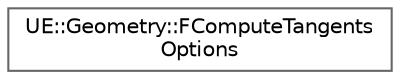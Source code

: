 digraph "Graphical Class Hierarchy"
{
 // INTERACTIVE_SVG=YES
 // LATEX_PDF_SIZE
  bgcolor="transparent";
  edge [fontname=Helvetica,fontsize=10,labelfontname=Helvetica,labelfontsize=10];
  node [fontname=Helvetica,fontsize=10,shape=box,height=0.2,width=0.4];
  rankdir="LR";
  Node0 [id="Node000000",label="UE::Geometry::FComputeTangents\lOptions",height=0.2,width=0.4,color="grey40", fillcolor="white", style="filled",URL="$dd/d7b/structUE_1_1Geometry_1_1FComputeTangentsOptions.html",tooltip="Options used by TMeshTangents for tangents computation."];
}
